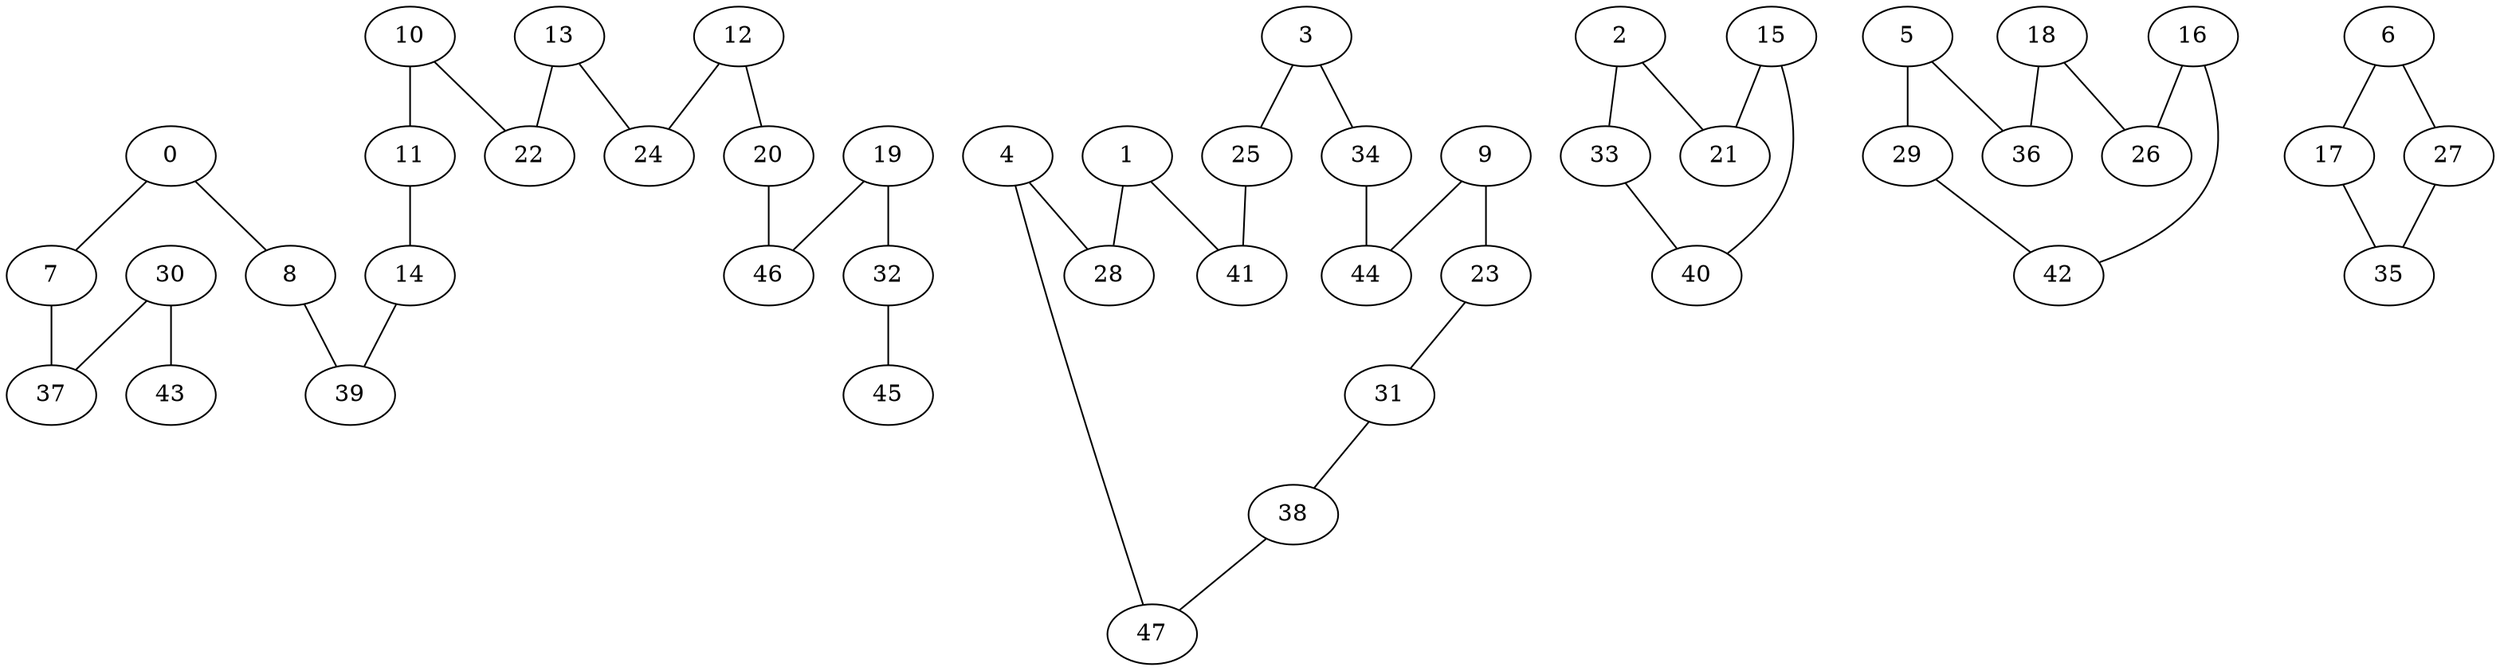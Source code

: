 graph att48 {
	0 [ pos = "17.351198,3.743880!"]
	1 [ pos = "5.753672,0.025767!"]
	2 [ pos = "14.248905,3.669157!"]
	3 [ pos = "1.033239,2.166967!"]
	4 [ pos = "7.941252,4.236022!"]
	5 [ pos = "19.603195,11.486730!"]
	6 [ pos = "19.513012,9.574852!"]
	7 [ pos = "18.719402,3.267199!"]
	8 [ pos = "17.773770,4.856996!"]
	9 [ pos = "2.865241,5.279567!"]
	10 [ pos = "14.089152,6.714764!"]
	11 [ pos = "15.431590,7.402731!"]
	12 [ pos = "12.125741,6.889977!"]
	13 [ pos = "11.883535,5.243494!"]
	14 [ pos = "16.354032,6.913167!"]
	15 [ pos = "15.735635,1.723783!"]
	16 [ pos = "19.610925,13.357382!"]
	17 [ pos = "19.227003,9.250193!"]
	18 [ pos = "19.922700,12.169544!"]
	19 [ pos = "15.202267,9.175470!"]
	20 [ pos = "11.551147,8.680752!"]
	21 [ pos = "15.720175,2.860088!"]
	22 [ pos = "13.396032,5.622262!"]
	23 [ pos = "4.207678,7.237825!"]
	24 [ pos = "11.097655,5.982994!"]
	25 [ pos = "1.739242,2.592115!"]
	26 [ pos = "19.466632,12.416903!"]
	27 [ pos = "19.430559,10.257666!"]
	28 [ pos = "8.186035,1.947952!"]
	29 [ pos = "18.943571,11.610410!"]
	30 [ pos = "19.440866,7.217212!"]
	31 [ pos = "8.361247,8.515846!"]
	32 [ pos = "16.557588,8.175728!"]
	33 [ pos = "11.873229,3.086833!"]
	34 [ pos = "0.059263,5.709869!"]
	35 [ pos = "18.675599,9.737181!"]
	36 [ pos = "20.000000,11.839732!"]
	37 [ pos = "19.046637,5.782015!"]
	38 [ pos = "8.977068,7.289358!"]
	39 [ pos = "16.158207,5.501159!"]
	40 [ pos = "12.844628,0.360732!"]
	41 [ pos = "4.936872,4.042772!"]
	42 [ pos = "18.758052,12.623035!"]
	43 [ pos = "19.348106,8.345787!"]
	44 [ pos = "0.025767,6.895130!"]
	45 [ pos = "17.539294,7.711930!"]
	46 [ pos = "13.359959,8.394744!"]
	47 [ pos = "7.789230,5.003865!"]

	0 -- 7
	0 -- 8
	1 -- 28
	1 -- 41
	2 -- 21
	2 -- 33
	3 -- 25
	3 -- 34
	4 -- 28
	4 -- 47
	5 -- 29
	5 -- 36
	6 -- 17
	6 -- 27
	7 -- 37
	8 -- 39
	9 -- 23
	9 -- 44
	10 -- 11
	10 -- 22
	11 -- 14
	12 -- 20
	12 -- 24
	13 -- 22
	13 -- 24
	14 -- 39
	15 -- 21
	15 -- 40
	16 -- 26
	16 -- 42
	17 -- 35
	18 -- 26
	18 -- 36
	19 -- 32
	19 -- 46
	20 -- 46
	23 -- 31
	25 -- 41
	27 -- 35
	29 -- 42
	30 -- 37
	30 -- 43
	31 -- 38
	32 -- 45
	33 -- 40
	34 -- 44
	38 -- 47
}